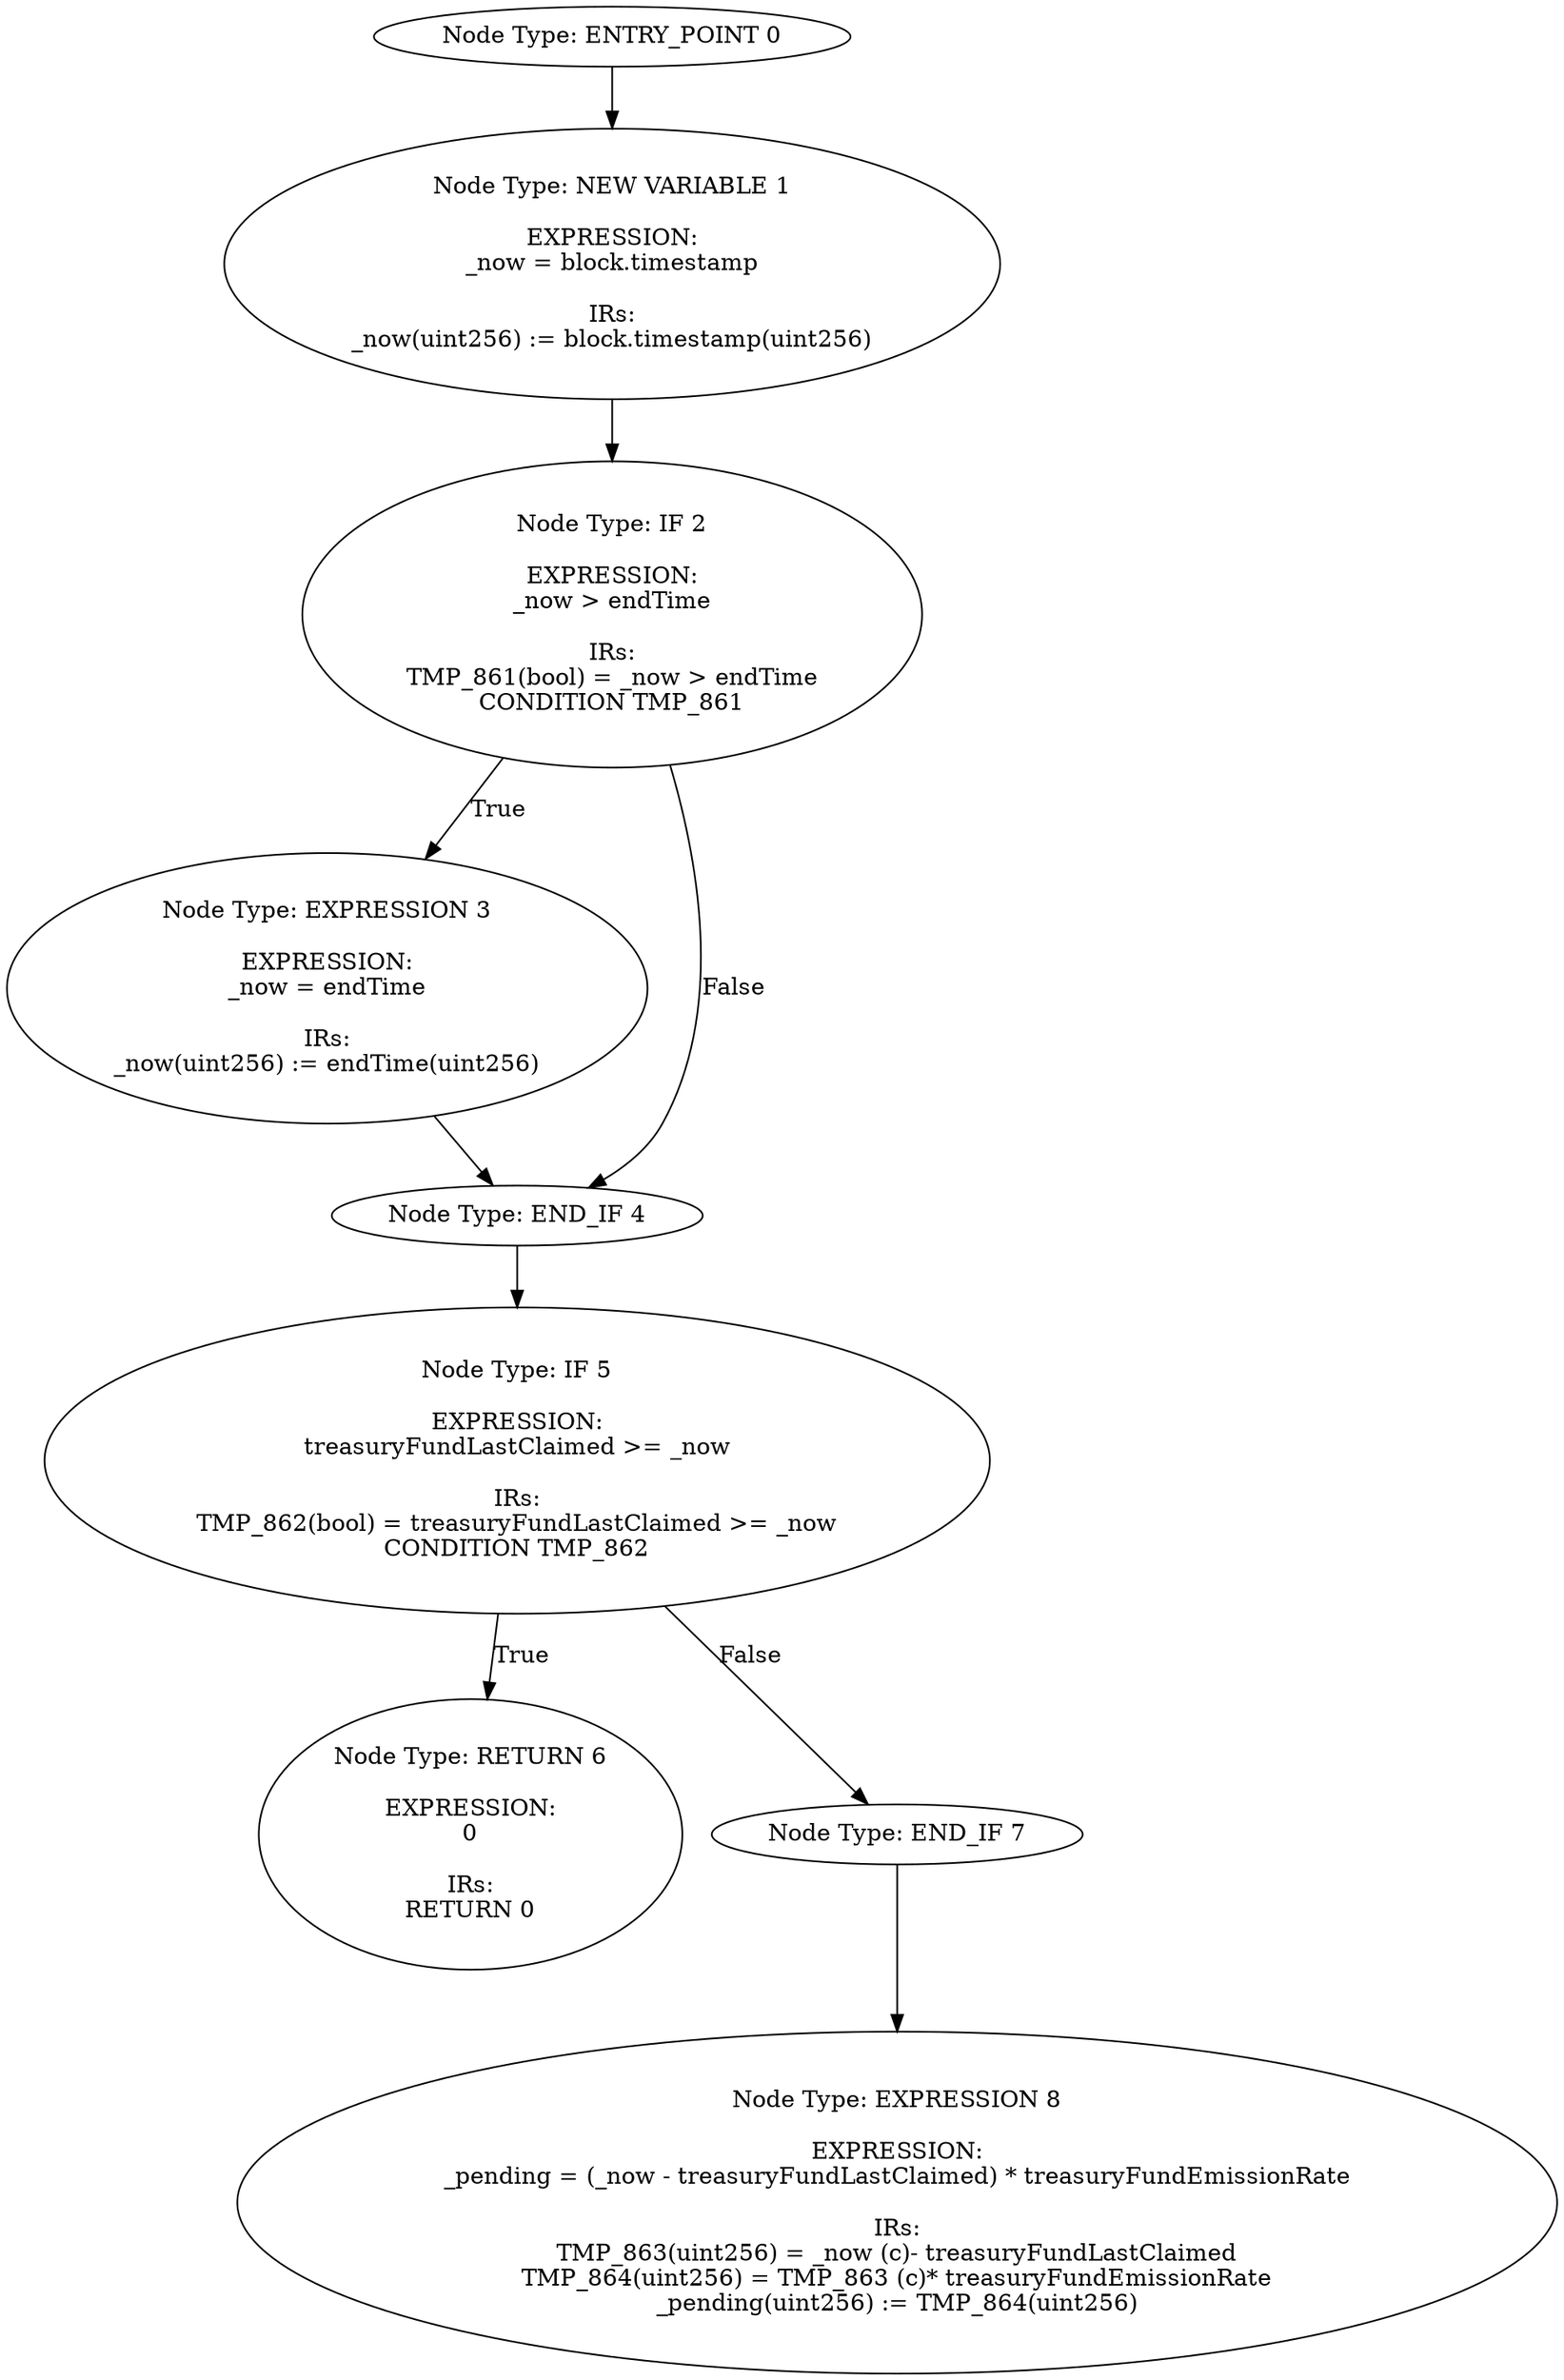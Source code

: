 digraph{
0[label="Node Type: ENTRY_POINT 0
"];
0->1;
1[label="Node Type: NEW VARIABLE 1

EXPRESSION:
_now = block.timestamp

IRs:
_now(uint256) := block.timestamp(uint256)"];
1->2;
2[label="Node Type: IF 2

EXPRESSION:
_now > endTime

IRs:
TMP_861(bool) = _now > endTime
CONDITION TMP_861"];
2->3[label="True"];
2->4[label="False"];
3[label="Node Type: EXPRESSION 3

EXPRESSION:
_now = endTime

IRs:
_now(uint256) := endTime(uint256)"];
3->4;
4[label="Node Type: END_IF 4
"];
4->5;
5[label="Node Type: IF 5

EXPRESSION:
treasuryFundLastClaimed >= _now

IRs:
TMP_862(bool) = treasuryFundLastClaimed >= _now
CONDITION TMP_862"];
5->6[label="True"];
5->7[label="False"];
6[label="Node Type: RETURN 6

EXPRESSION:
0

IRs:
RETURN 0"];
7[label="Node Type: END_IF 7
"];
7->8;
8[label="Node Type: EXPRESSION 8

EXPRESSION:
_pending = (_now - treasuryFundLastClaimed) * treasuryFundEmissionRate

IRs:
TMP_863(uint256) = _now (c)- treasuryFundLastClaimed
TMP_864(uint256) = TMP_863 (c)* treasuryFundEmissionRate
_pending(uint256) := TMP_864(uint256)"];
}
